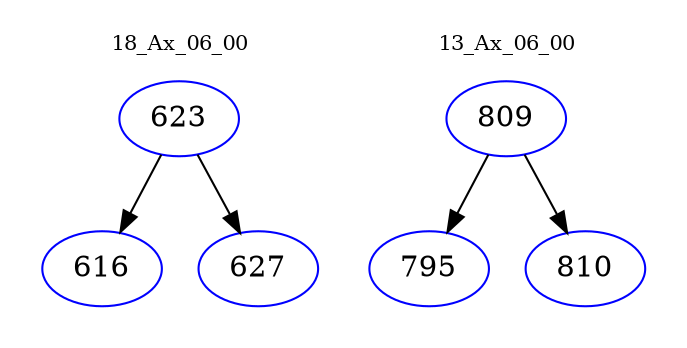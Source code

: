 digraph{
subgraph cluster_0 {
color = white
label = "18_Ax_06_00";
fontsize=10;
T0_623 [label="623", color="blue"]
T0_623 -> T0_616 [color="black"]
T0_616 [label="616", color="blue"]
T0_623 -> T0_627 [color="black"]
T0_627 [label="627", color="blue"]
}
subgraph cluster_1 {
color = white
label = "13_Ax_06_00";
fontsize=10;
T1_809 [label="809", color="blue"]
T1_809 -> T1_795 [color="black"]
T1_795 [label="795", color="blue"]
T1_809 -> T1_810 [color="black"]
T1_810 [label="810", color="blue"]
}
}
